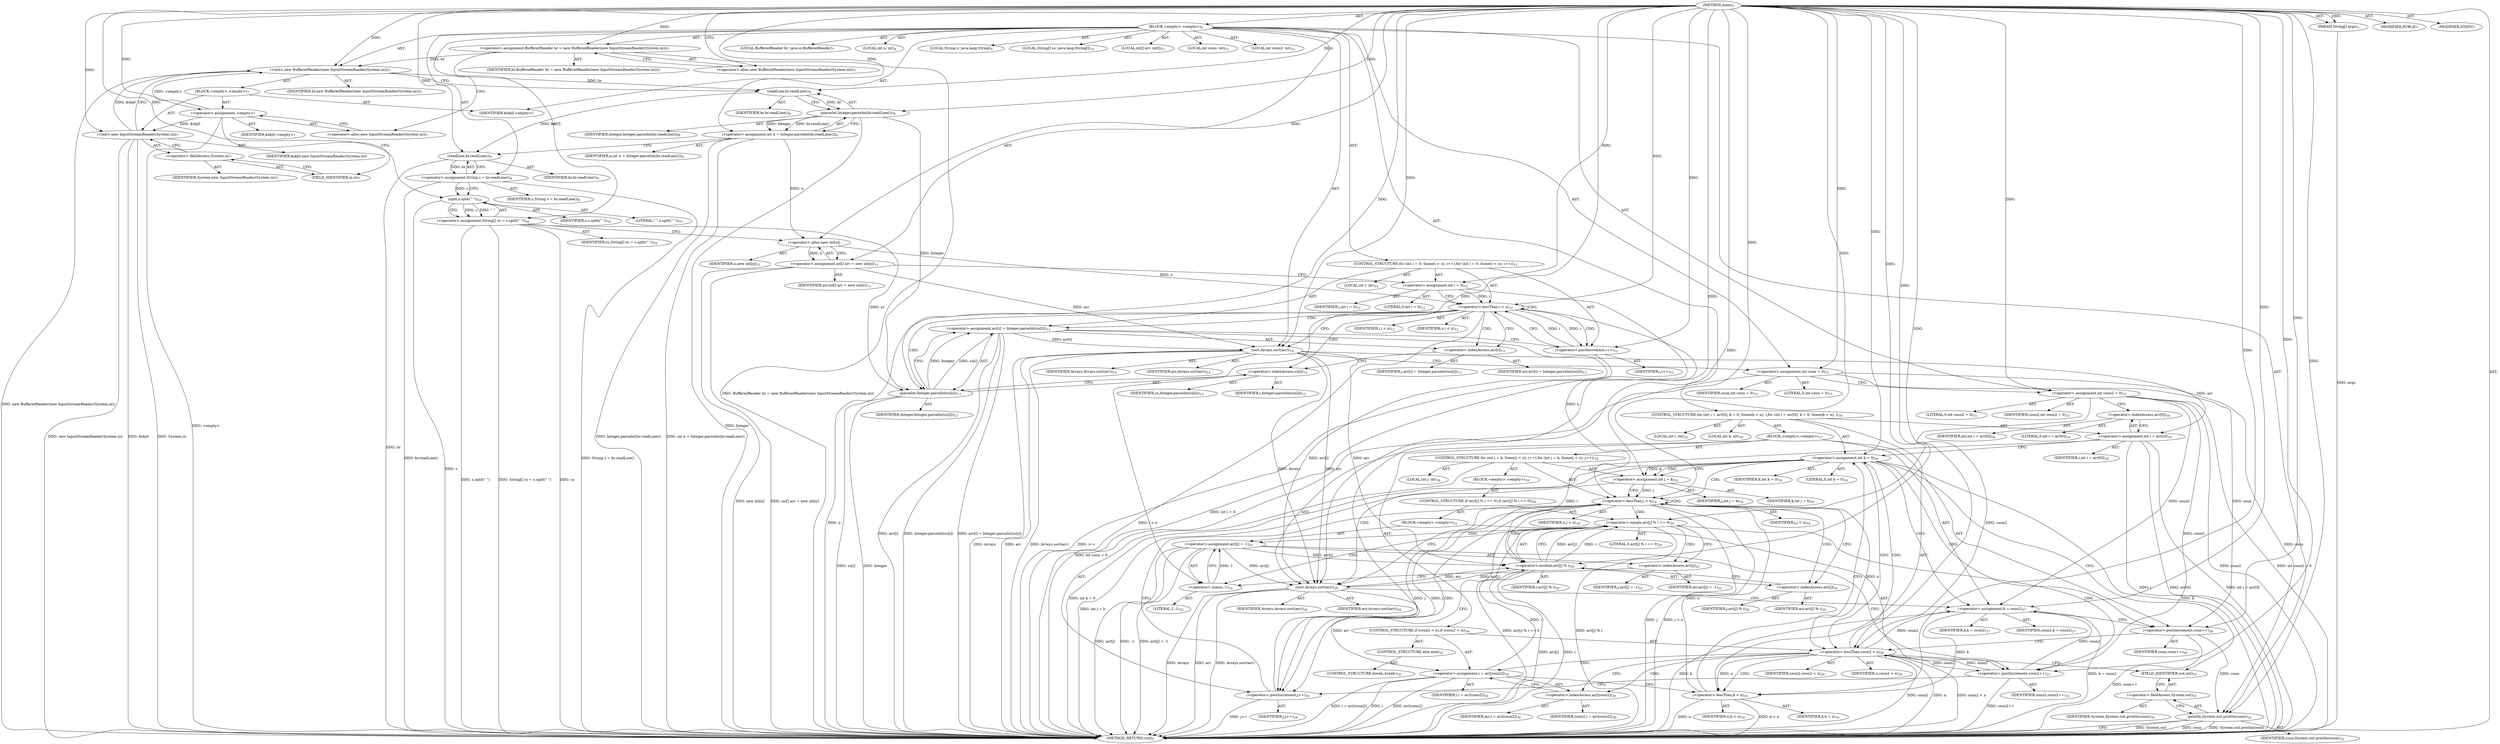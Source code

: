 digraph "main" {  
"19" [label = <(METHOD,main)<SUB>5</SUB>> ]
"20" [label = <(PARAM,String[] args)<SUB>5</SUB>> ]
"21" [label = <(BLOCK,&lt;empty&gt;,&lt;empty&gt;)<SUB>6</SUB>> ]
"4" [label = <(LOCAL,BufferedReader br: java.io.BufferedReader)<SUB>7</SUB>> ]
"22" [label = <(&lt;operator&gt;.assignment,BufferedReader br = new BufferedReader(new InputStreamReader(System.in)))<SUB>7</SUB>> ]
"23" [label = <(IDENTIFIER,br,BufferedReader br = new BufferedReader(new InputStreamReader(System.in)))<SUB>7</SUB>> ]
"24" [label = <(&lt;operator&gt;.alloc,new BufferedReader(new InputStreamReader(System.in)))<SUB>7</SUB>> ]
"25" [label = <(&lt;init&gt;,new BufferedReader(new InputStreamReader(System.in)))<SUB>7</SUB>> ]
"3" [label = <(IDENTIFIER,br,new BufferedReader(new InputStreamReader(System.in)))<SUB>7</SUB>> ]
"26" [label = <(BLOCK,&lt;empty&gt;,&lt;empty&gt;)<SUB>7</SUB>> ]
"27" [label = <(&lt;operator&gt;.assignment,&lt;empty&gt;)> ]
"28" [label = <(IDENTIFIER,$obj0,&lt;empty&gt;)> ]
"29" [label = <(&lt;operator&gt;.alloc,new InputStreamReader(System.in))<SUB>7</SUB>> ]
"30" [label = <(&lt;init&gt;,new InputStreamReader(System.in))<SUB>7</SUB>> ]
"31" [label = <(IDENTIFIER,$obj0,new InputStreamReader(System.in))> ]
"32" [label = <(&lt;operator&gt;.fieldAccess,System.in)<SUB>7</SUB>> ]
"33" [label = <(IDENTIFIER,System,new InputStreamReader(System.in))<SUB>7</SUB>> ]
"34" [label = <(FIELD_IDENTIFIER,in,in)<SUB>7</SUB>> ]
"35" [label = <(IDENTIFIER,$obj0,&lt;empty&gt;)> ]
"36" [label = <(LOCAL,int n: int)<SUB>8</SUB>> ]
"37" [label = <(&lt;operator&gt;.assignment,int n = Integer.parseInt(br.readLine()))<SUB>8</SUB>> ]
"38" [label = <(IDENTIFIER,n,int n = Integer.parseInt(br.readLine()))<SUB>8</SUB>> ]
"39" [label = <(parseInt,Integer.parseInt(br.readLine()))<SUB>8</SUB>> ]
"40" [label = <(IDENTIFIER,Integer,Integer.parseInt(br.readLine()))<SUB>8</SUB>> ]
"41" [label = <(readLine,br.readLine())<SUB>8</SUB>> ]
"42" [label = <(IDENTIFIER,br,br.readLine())<SUB>8</SUB>> ]
"43" [label = <(LOCAL,String s: java.lang.String)<SUB>9</SUB>> ]
"44" [label = <(&lt;operator&gt;.assignment,String s = br.readLine())<SUB>9</SUB>> ]
"45" [label = <(IDENTIFIER,s,String s = br.readLine())<SUB>9</SUB>> ]
"46" [label = <(readLine,br.readLine())<SUB>9</SUB>> ]
"47" [label = <(IDENTIFIER,br,br.readLine())<SUB>9</SUB>> ]
"48" [label = <(LOCAL,String[] ss: java.lang.String[])<SUB>10</SUB>> ]
"49" [label = <(&lt;operator&gt;.assignment,String[] ss = s.split(&quot; &quot;))<SUB>10</SUB>> ]
"50" [label = <(IDENTIFIER,ss,String[] ss = s.split(&quot; &quot;))<SUB>10</SUB>> ]
"51" [label = <(split,s.split(&quot; &quot;))<SUB>10</SUB>> ]
"52" [label = <(IDENTIFIER,s,s.split(&quot; &quot;))<SUB>10</SUB>> ]
"53" [label = <(LITERAL,&quot; &quot;,s.split(&quot; &quot;))<SUB>10</SUB>> ]
"54" [label = <(LOCAL,int[] arr: int[])<SUB>11</SUB>> ]
"55" [label = <(&lt;operator&gt;.assignment,int[] arr = new int[n])<SUB>11</SUB>> ]
"56" [label = <(IDENTIFIER,arr,int[] arr = new int[n])<SUB>11</SUB>> ]
"57" [label = <(&lt;operator&gt;.alloc,new int[n])> ]
"58" [label = <(IDENTIFIER,n,new int[n])<SUB>11</SUB>> ]
"59" [label = <(CONTROL_STRUCTURE,for (int i = 0; Some(i &lt; n); i++),for (int i = 0; Some(i &lt; n); i++))<SUB>12</SUB>> ]
"60" [label = <(LOCAL,int i: int)<SUB>12</SUB>> ]
"61" [label = <(&lt;operator&gt;.assignment,int i = 0)<SUB>12</SUB>> ]
"62" [label = <(IDENTIFIER,i,int i = 0)<SUB>12</SUB>> ]
"63" [label = <(LITERAL,0,int i = 0)<SUB>12</SUB>> ]
"64" [label = <(&lt;operator&gt;.lessThan,i &lt; n)<SUB>12</SUB>> ]
"65" [label = <(IDENTIFIER,i,i &lt; n)<SUB>12</SUB>> ]
"66" [label = <(IDENTIFIER,n,i &lt; n)<SUB>12</SUB>> ]
"67" [label = <(&lt;operator&gt;.postIncrement,i++)<SUB>12</SUB>> ]
"68" [label = <(IDENTIFIER,i,i++)<SUB>12</SUB>> ]
"69" [label = <(&lt;operator&gt;.assignment,arr[i] = Integer.parseInt(ss[i]))<SUB>13</SUB>> ]
"70" [label = <(&lt;operator&gt;.indexAccess,arr[i])<SUB>13</SUB>> ]
"71" [label = <(IDENTIFIER,arr,arr[i] = Integer.parseInt(ss[i]))<SUB>13</SUB>> ]
"72" [label = <(IDENTIFIER,i,arr[i] = Integer.parseInt(ss[i]))<SUB>13</SUB>> ]
"73" [label = <(parseInt,Integer.parseInt(ss[i]))<SUB>13</SUB>> ]
"74" [label = <(IDENTIFIER,Integer,Integer.parseInt(ss[i]))<SUB>13</SUB>> ]
"75" [label = <(&lt;operator&gt;.indexAccess,ss[i])<SUB>13</SUB>> ]
"76" [label = <(IDENTIFIER,ss,Integer.parseInt(ss[i]))<SUB>13</SUB>> ]
"77" [label = <(IDENTIFIER,i,Integer.parseInt(ss[i]))<SUB>13</SUB>> ]
"78" [label = <(sort,Arrays.sort(arr))<SUB>14</SUB>> ]
"79" [label = <(IDENTIFIER,Arrays,Arrays.sort(arr))<SUB>14</SUB>> ]
"80" [label = <(IDENTIFIER,arr,Arrays.sort(arr))<SUB>14</SUB>> ]
"81" [label = <(LOCAL,int coun: int)<SUB>15</SUB>> ]
"82" [label = <(LOCAL,int coun2: int)<SUB>15</SUB>> ]
"83" [label = <(&lt;operator&gt;.assignment,int coun = 0)<SUB>15</SUB>> ]
"84" [label = <(IDENTIFIER,coun,int coun = 0)<SUB>15</SUB>> ]
"85" [label = <(LITERAL,0,int coun = 0)<SUB>15</SUB>> ]
"86" [label = <(&lt;operator&gt;.assignment,int coun2 = 0)<SUB>15</SUB>> ]
"87" [label = <(IDENTIFIER,coun2,int coun2 = 0)<SUB>15</SUB>> ]
"88" [label = <(LITERAL,0,int coun2 = 0)<SUB>15</SUB>> ]
"89" [label = <(CONTROL_STRUCTURE,for (int i = arr[0], k = 0; Some(k &lt; n); ),for (int i = arr[0], k = 0; Some(k &lt; n); ))<SUB>16</SUB>> ]
"90" [label = <(LOCAL,int i: int)<SUB>16</SUB>> ]
"91" [label = <(LOCAL,int k: int)<SUB>16</SUB>> ]
"92" [label = <(&lt;operator&gt;.assignment,int i = arr[0])<SUB>16</SUB>> ]
"93" [label = <(IDENTIFIER,i,int i = arr[0])<SUB>16</SUB>> ]
"94" [label = <(&lt;operator&gt;.indexAccess,arr[0])<SUB>16</SUB>> ]
"95" [label = <(IDENTIFIER,arr,int i = arr[0])<SUB>16</SUB>> ]
"96" [label = <(LITERAL,0,int i = arr[0])<SUB>16</SUB>> ]
"97" [label = <(&lt;operator&gt;.assignment,int k = 0)<SUB>16</SUB>> ]
"98" [label = <(IDENTIFIER,k,int k = 0)<SUB>16</SUB>> ]
"99" [label = <(LITERAL,0,int k = 0)<SUB>16</SUB>> ]
"100" [label = <(&lt;operator&gt;.lessThan,k &lt; n)<SUB>16</SUB>> ]
"101" [label = <(IDENTIFIER,k,k &lt; n)<SUB>16</SUB>> ]
"102" [label = <(IDENTIFIER,n,k &lt; n)<SUB>16</SUB>> ]
"103" [label = <(BLOCK,&lt;empty&gt;,&lt;empty&gt;)<SUB>17</SUB>> ]
"104" [label = <(CONTROL_STRUCTURE,for (int j = k; Some(j &lt; n); j++),for (int j = k; Some(j &lt; n); j++))<SUB>18</SUB>> ]
"105" [label = <(LOCAL,int j: int)<SUB>18</SUB>> ]
"106" [label = <(&lt;operator&gt;.assignment,int j = k)<SUB>18</SUB>> ]
"107" [label = <(IDENTIFIER,j,int j = k)<SUB>18</SUB>> ]
"108" [label = <(IDENTIFIER,k,int j = k)<SUB>18</SUB>> ]
"109" [label = <(&lt;operator&gt;.lessThan,j &lt; n)<SUB>18</SUB>> ]
"110" [label = <(IDENTIFIER,j,j &lt; n)<SUB>18</SUB>> ]
"111" [label = <(IDENTIFIER,n,j &lt; n)<SUB>18</SUB>> ]
"112" [label = <(&lt;operator&gt;.postIncrement,j++)<SUB>18</SUB>> ]
"113" [label = <(IDENTIFIER,j,j++)<SUB>18</SUB>> ]
"114" [label = <(BLOCK,&lt;empty&gt;,&lt;empty&gt;)<SUB>19</SUB>> ]
"115" [label = <(CONTROL_STRUCTURE,if (arr[j] % i == 0),if (arr[j] % i == 0))<SUB>20</SUB>> ]
"116" [label = <(&lt;operator&gt;.equals,arr[j] % i == 0)<SUB>20</SUB>> ]
"117" [label = <(&lt;operator&gt;.modulo,arr[j] % i)<SUB>20</SUB>> ]
"118" [label = <(&lt;operator&gt;.indexAccess,arr[j])<SUB>20</SUB>> ]
"119" [label = <(IDENTIFIER,arr,arr[j] % i)<SUB>20</SUB>> ]
"120" [label = <(IDENTIFIER,j,arr[j] % i)<SUB>20</SUB>> ]
"121" [label = <(IDENTIFIER,i,arr[j] % i)<SUB>20</SUB>> ]
"122" [label = <(LITERAL,0,arr[j] % i == 0)<SUB>20</SUB>> ]
"123" [label = <(BLOCK,&lt;empty&gt;,&lt;empty&gt;)<SUB>21</SUB>> ]
"124" [label = <(&lt;operator&gt;.assignment,arr[j] = -1)<SUB>22</SUB>> ]
"125" [label = <(&lt;operator&gt;.indexAccess,arr[j])<SUB>22</SUB>> ]
"126" [label = <(IDENTIFIER,arr,arr[j] = -1)<SUB>22</SUB>> ]
"127" [label = <(IDENTIFIER,j,arr[j] = -1)<SUB>22</SUB>> ]
"128" [label = <(&lt;operator&gt;.minus,-1)<SUB>22</SUB>> ]
"129" [label = <(LITERAL,1,-1)<SUB>22</SUB>> ]
"130" [label = <(&lt;operator&gt;.postIncrement,coun2++)<SUB>23</SUB>> ]
"131" [label = <(IDENTIFIER,coun2,coun2++)<SUB>23</SUB>> ]
"132" [label = <(sort,Arrays.sort(arr))<SUB>26</SUB>> ]
"133" [label = <(IDENTIFIER,Arrays,Arrays.sort(arr))<SUB>26</SUB>> ]
"134" [label = <(IDENTIFIER,arr,Arrays.sort(arr))<SUB>26</SUB>> ]
"135" [label = <(&lt;operator&gt;.assignment,k = coun2)<SUB>27</SUB>> ]
"136" [label = <(IDENTIFIER,k,k = coun2)<SUB>27</SUB>> ]
"137" [label = <(IDENTIFIER,coun2,k = coun2)<SUB>27</SUB>> ]
"138" [label = <(&lt;operator&gt;.postIncrement,coun++)<SUB>28</SUB>> ]
"139" [label = <(IDENTIFIER,coun,coun++)<SUB>28</SUB>> ]
"140" [label = <(CONTROL_STRUCTURE,if (coun2 &lt; n),if (coun2 &lt; n))<SUB>29</SUB>> ]
"141" [label = <(&lt;operator&gt;.lessThan,coun2 &lt; n)<SUB>29</SUB>> ]
"142" [label = <(IDENTIFIER,coun2,coun2 &lt; n)<SUB>29</SUB>> ]
"143" [label = <(IDENTIFIER,n,coun2 &lt; n)<SUB>29</SUB>> ]
"144" [label = <(&lt;operator&gt;.assignment,i = arr[coun2])<SUB>30</SUB>> ]
"145" [label = <(IDENTIFIER,i,i = arr[coun2])<SUB>30</SUB>> ]
"146" [label = <(&lt;operator&gt;.indexAccess,arr[coun2])<SUB>30</SUB>> ]
"147" [label = <(IDENTIFIER,arr,i = arr[coun2])<SUB>30</SUB>> ]
"148" [label = <(IDENTIFIER,coun2,i = arr[coun2])<SUB>30</SUB>> ]
"149" [label = <(CONTROL_STRUCTURE,else,else)<SUB>32</SUB>> ]
"150" [label = <(CONTROL_STRUCTURE,break;,break;)<SUB>32</SUB>> ]
"151" [label = <(println,System.out.println(coun))<SUB>35</SUB>> ]
"152" [label = <(&lt;operator&gt;.fieldAccess,System.out)<SUB>35</SUB>> ]
"153" [label = <(IDENTIFIER,System,System.out.println(coun))<SUB>35</SUB>> ]
"154" [label = <(FIELD_IDENTIFIER,out,out)<SUB>35</SUB>> ]
"155" [label = <(IDENTIFIER,coun,System.out.println(coun))<SUB>35</SUB>> ]
"156" [label = <(MODIFIER,PUBLIC)> ]
"157" [label = <(MODIFIER,STATIC)> ]
"158" [label = <(METHOD_RETURN,void)<SUB>5</SUB>> ]
  "19" -> "20"  [ label = "AST: "] 
  "19" -> "21"  [ label = "AST: "] 
  "19" -> "156"  [ label = "AST: "] 
  "19" -> "157"  [ label = "AST: "] 
  "19" -> "158"  [ label = "AST: "] 
  "21" -> "4"  [ label = "AST: "] 
  "21" -> "22"  [ label = "AST: "] 
  "21" -> "25"  [ label = "AST: "] 
  "21" -> "36"  [ label = "AST: "] 
  "21" -> "37"  [ label = "AST: "] 
  "21" -> "43"  [ label = "AST: "] 
  "21" -> "44"  [ label = "AST: "] 
  "21" -> "48"  [ label = "AST: "] 
  "21" -> "49"  [ label = "AST: "] 
  "21" -> "54"  [ label = "AST: "] 
  "21" -> "55"  [ label = "AST: "] 
  "21" -> "59"  [ label = "AST: "] 
  "21" -> "78"  [ label = "AST: "] 
  "21" -> "81"  [ label = "AST: "] 
  "21" -> "82"  [ label = "AST: "] 
  "21" -> "83"  [ label = "AST: "] 
  "21" -> "86"  [ label = "AST: "] 
  "21" -> "89"  [ label = "AST: "] 
  "21" -> "151"  [ label = "AST: "] 
  "22" -> "23"  [ label = "AST: "] 
  "22" -> "24"  [ label = "AST: "] 
  "25" -> "3"  [ label = "AST: "] 
  "25" -> "26"  [ label = "AST: "] 
  "26" -> "27"  [ label = "AST: "] 
  "26" -> "30"  [ label = "AST: "] 
  "26" -> "35"  [ label = "AST: "] 
  "27" -> "28"  [ label = "AST: "] 
  "27" -> "29"  [ label = "AST: "] 
  "30" -> "31"  [ label = "AST: "] 
  "30" -> "32"  [ label = "AST: "] 
  "32" -> "33"  [ label = "AST: "] 
  "32" -> "34"  [ label = "AST: "] 
  "37" -> "38"  [ label = "AST: "] 
  "37" -> "39"  [ label = "AST: "] 
  "39" -> "40"  [ label = "AST: "] 
  "39" -> "41"  [ label = "AST: "] 
  "41" -> "42"  [ label = "AST: "] 
  "44" -> "45"  [ label = "AST: "] 
  "44" -> "46"  [ label = "AST: "] 
  "46" -> "47"  [ label = "AST: "] 
  "49" -> "50"  [ label = "AST: "] 
  "49" -> "51"  [ label = "AST: "] 
  "51" -> "52"  [ label = "AST: "] 
  "51" -> "53"  [ label = "AST: "] 
  "55" -> "56"  [ label = "AST: "] 
  "55" -> "57"  [ label = "AST: "] 
  "57" -> "58"  [ label = "AST: "] 
  "59" -> "60"  [ label = "AST: "] 
  "59" -> "61"  [ label = "AST: "] 
  "59" -> "64"  [ label = "AST: "] 
  "59" -> "67"  [ label = "AST: "] 
  "59" -> "69"  [ label = "AST: "] 
  "61" -> "62"  [ label = "AST: "] 
  "61" -> "63"  [ label = "AST: "] 
  "64" -> "65"  [ label = "AST: "] 
  "64" -> "66"  [ label = "AST: "] 
  "67" -> "68"  [ label = "AST: "] 
  "69" -> "70"  [ label = "AST: "] 
  "69" -> "73"  [ label = "AST: "] 
  "70" -> "71"  [ label = "AST: "] 
  "70" -> "72"  [ label = "AST: "] 
  "73" -> "74"  [ label = "AST: "] 
  "73" -> "75"  [ label = "AST: "] 
  "75" -> "76"  [ label = "AST: "] 
  "75" -> "77"  [ label = "AST: "] 
  "78" -> "79"  [ label = "AST: "] 
  "78" -> "80"  [ label = "AST: "] 
  "83" -> "84"  [ label = "AST: "] 
  "83" -> "85"  [ label = "AST: "] 
  "86" -> "87"  [ label = "AST: "] 
  "86" -> "88"  [ label = "AST: "] 
  "89" -> "90"  [ label = "AST: "] 
  "89" -> "91"  [ label = "AST: "] 
  "89" -> "92"  [ label = "AST: "] 
  "89" -> "97"  [ label = "AST: "] 
  "89" -> "100"  [ label = "AST: "] 
  "89" -> "103"  [ label = "AST: "] 
  "92" -> "93"  [ label = "AST: "] 
  "92" -> "94"  [ label = "AST: "] 
  "94" -> "95"  [ label = "AST: "] 
  "94" -> "96"  [ label = "AST: "] 
  "97" -> "98"  [ label = "AST: "] 
  "97" -> "99"  [ label = "AST: "] 
  "100" -> "101"  [ label = "AST: "] 
  "100" -> "102"  [ label = "AST: "] 
  "103" -> "104"  [ label = "AST: "] 
  "103" -> "132"  [ label = "AST: "] 
  "103" -> "135"  [ label = "AST: "] 
  "103" -> "138"  [ label = "AST: "] 
  "103" -> "140"  [ label = "AST: "] 
  "104" -> "105"  [ label = "AST: "] 
  "104" -> "106"  [ label = "AST: "] 
  "104" -> "109"  [ label = "AST: "] 
  "104" -> "112"  [ label = "AST: "] 
  "104" -> "114"  [ label = "AST: "] 
  "106" -> "107"  [ label = "AST: "] 
  "106" -> "108"  [ label = "AST: "] 
  "109" -> "110"  [ label = "AST: "] 
  "109" -> "111"  [ label = "AST: "] 
  "112" -> "113"  [ label = "AST: "] 
  "114" -> "115"  [ label = "AST: "] 
  "115" -> "116"  [ label = "AST: "] 
  "115" -> "123"  [ label = "AST: "] 
  "116" -> "117"  [ label = "AST: "] 
  "116" -> "122"  [ label = "AST: "] 
  "117" -> "118"  [ label = "AST: "] 
  "117" -> "121"  [ label = "AST: "] 
  "118" -> "119"  [ label = "AST: "] 
  "118" -> "120"  [ label = "AST: "] 
  "123" -> "124"  [ label = "AST: "] 
  "123" -> "130"  [ label = "AST: "] 
  "124" -> "125"  [ label = "AST: "] 
  "124" -> "128"  [ label = "AST: "] 
  "125" -> "126"  [ label = "AST: "] 
  "125" -> "127"  [ label = "AST: "] 
  "128" -> "129"  [ label = "AST: "] 
  "130" -> "131"  [ label = "AST: "] 
  "132" -> "133"  [ label = "AST: "] 
  "132" -> "134"  [ label = "AST: "] 
  "135" -> "136"  [ label = "AST: "] 
  "135" -> "137"  [ label = "AST: "] 
  "138" -> "139"  [ label = "AST: "] 
  "140" -> "141"  [ label = "AST: "] 
  "140" -> "144"  [ label = "AST: "] 
  "140" -> "149"  [ label = "AST: "] 
  "141" -> "142"  [ label = "AST: "] 
  "141" -> "143"  [ label = "AST: "] 
  "144" -> "145"  [ label = "AST: "] 
  "144" -> "146"  [ label = "AST: "] 
  "146" -> "147"  [ label = "AST: "] 
  "146" -> "148"  [ label = "AST: "] 
  "149" -> "150"  [ label = "AST: "] 
  "151" -> "152"  [ label = "AST: "] 
  "151" -> "155"  [ label = "AST: "] 
  "152" -> "153"  [ label = "AST: "] 
  "152" -> "154"  [ label = "AST: "] 
  "22" -> "29"  [ label = "CFG: "] 
  "25" -> "41"  [ label = "CFG: "] 
  "37" -> "46"  [ label = "CFG: "] 
  "44" -> "51"  [ label = "CFG: "] 
  "49" -> "57"  [ label = "CFG: "] 
  "55" -> "61"  [ label = "CFG: "] 
  "78" -> "83"  [ label = "CFG: "] 
  "83" -> "86"  [ label = "CFG: "] 
  "86" -> "94"  [ label = "CFG: "] 
  "151" -> "158"  [ label = "CFG: "] 
  "24" -> "22"  [ label = "CFG: "] 
  "39" -> "37"  [ label = "CFG: "] 
  "46" -> "44"  [ label = "CFG: "] 
  "51" -> "49"  [ label = "CFG: "] 
  "57" -> "55"  [ label = "CFG: "] 
  "61" -> "64"  [ label = "CFG: "] 
  "64" -> "70"  [ label = "CFG: "] 
  "64" -> "78"  [ label = "CFG: "] 
  "67" -> "64"  [ label = "CFG: "] 
  "69" -> "67"  [ label = "CFG: "] 
  "92" -> "97"  [ label = "CFG: "] 
  "97" -> "106"  [ label = "CFG: "] 
  "97" -> "154"  [ label = "CFG: "] 
  "100" -> "97"  [ label = "CFG: "] 
  "152" -> "151"  [ label = "CFG: "] 
  "27" -> "34"  [ label = "CFG: "] 
  "30" -> "25"  [ label = "CFG: "] 
  "41" -> "39"  [ label = "CFG: "] 
  "70" -> "75"  [ label = "CFG: "] 
  "73" -> "69"  [ label = "CFG: "] 
  "94" -> "92"  [ label = "CFG: "] 
  "132" -> "135"  [ label = "CFG: "] 
  "135" -> "138"  [ label = "CFG: "] 
  "138" -> "141"  [ label = "CFG: "] 
  "154" -> "152"  [ label = "CFG: "] 
  "29" -> "27"  [ label = "CFG: "] 
  "32" -> "30"  [ label = "CFG: "] 
  "75" -> "73"  [ label = "CFG: "] 
  "106" -> "109"  [ label = "CFG: "] 
  "109" -> "118"  [ label = "CFG: "] 
  "109" -> "132"  [ label = "CFG: "] 
  "112" -> "109"  [ label = "CFG: "] 
  "141" -> "146"  [ label = "CFG: "] 
  "141" -> "154"  [ label = "CFG: "] 
  "144" -> "100"  [ label = "CFG: "] 
  "34" -> "32"  [ label = "CFG: "] 
  "146" -> "144"  [ label = "CFG: "] 
  "116" -> "125"  [ label = "CFG: "] 
  "116" -> "112"  [ label = "CFG: "] 
  "117" -> "116"  [ label = "CFG: "] 
  "124" -> "130"  [ label = "CFG: "] 
  "130" -> "112"  [ label = "CFG: "] 
  "118" -> "117"  [ label = "CFG: "] 
  "125" -> "128"  [ label = "CFG: "] 
  "128" -> "124"  [ label = "CFG: "] 
  "19" -> "24"  [ label = "CFG: "] 
  "20" -> "158"  [ label = "DDG: args"] 
  "22" -> "158"  [ label = "DDG: BufferedReader br = new BufferedReader(new InputStreamReader(System.in))"] 
  "27" -> "158"  [ label = "DDG: &lt;empty&gt;"] 
  "30" -> "158"  [ label = "DDG: $obj0"] 
  "30" -> "158"  [ label = "DDG: System.in"] 
  "30" -> "158"  [ label = "DDG: new InputStreamReader(System.in)"] 
  "25" -> "158"  [ label = "DDG: new BufferedReader(new InputStreamReader(System.in))"] 
  "39" -> "158"  [ label = "DDG: Integer"] 
  "37" -> "158"  [ label = "DDG: Integer.parseInt(br.readLine())"] 
  "37" -> "158"  [ label = "DDG: int n = Integer.parseInt(br.readLine())"] 
  "46" -> "158"  [ label = "DDG: br"] 
  "44" -> "158"  [ label = "DDG: br.readLine()"] 
  "44" -> "158"  [ label = "DDG: String s = br.readLine()"] 
  "49" -> "158"  [ label = "DDG: ss"] 
  "51" -> "158"  [ label = "DDG: s"] 
  "49" -> "158"  [ label = "DDG: s.split(&quot; &quot;)"] 
  "49" -> "158"  [ label = "DDG: String[] ss = s.split(&quot; &quot;)"] 
  "55" -> "158"  [ label = "DDG: new int[n]"] 
  "55" -> "158"  [ label = "DDG: int[] arr = new int[n]"] 
  "61" -> "158"  [ label = "DDG: int i = 0"] 
  "64" -> "158"  [ label = "DDG: n"] 
  "64" -> "158"  [ label = "DDG: i &lt; n"] 
  "78" -> "158"  [ label = "DDG: Arrays"] 
  "78" -> "158"  [ label = "DDG: arr"] 
  "78" -> "158"  [ label = "DDG: Arrays.sort(arr)"] 
  "83" -> "158"  [ label = "DDG: int coun = 0"] 
  "86" -> "158"  [ label = "DDG: coun2"] 
  "86" -> "158"  [ label = "DDG: int coun2 = 0"] 
  "92" -> "158"  [ label = "DDG: i"] 
  "92" -> "158"  [ label = "DDG: arr[0]"] 
  "92" -> "158"  [ label = "DDG: int i = arr[0]"] 
  "97" -> "158"  [ label = "DDG: k"] 
  "97" -> "158"  [ label = "DDG: int k = 0"] 
  "106" -> "158"  [ label = "DDG: int j = k"] 
  "109" -> "158"  [ label = "DDG: j"] 
  "109" -> "158"  [ label = "DDG: j &lt; n"] 
  "132" -> "158"  [ label = "DDG: Arrays"] 
  "132" -> "158"  [ label = "DDG: arr"] 
  "132" -> "158"  [ label = "DDG: Arrays.sort(arr)"] 
  "135" -> "158"  [ label = "DDG: k"] 
  "135" -> "158"  [ label = "DDG: k = coun2"] 
  "138" -> "158"  [ label = "DDG: coun++"] 
  "141" -> "158"  [ label = "DDG: coun2"] 
  "141" -> "158"  [ label = "DDG: n"] 
  "141" -> "158"  [ label = "DDG: coun2 &lt; n"] 
  "151" -> "158"  [ label = "DDG: System.out"] 
  "151" -> "158"  [ label = "DDG: coun"] 
  "151" -> "158"  [ label = "DDG: System.out.println(coun)"] 
  "144" -> "158"  [ label = "DDG: i"] 
  "144" -> "158"  [ label = "DDG: arr[coun2]"] 
  "144" -> "158"  [ label = "DDG: i = arr[coun2]"] 
  "100" -> "158"  [ label = "DDG: n"] 
  "100" -> "158"  [ label = "DDG: k &lt; n"] 
  "117" -> "158"  [ label = "DDG: arr[j]"] 
  "117" -> "158"  [ label = "DDG: i"] 
  "116" -> "158"  [ label = "DDG: arr[j] % i"] 
  "116" -> "158"  [ label = "DDG: arr[j] % i == 0"] 
  "124" -> "158"  [ label = "DDG: arr[j]"] 
  "124" -> "158"  [ label = "DDG: -1"] 
  "124" -> "158"  [ label = "DDG: arr[j] = -1"] 
  "130" -> "158"  [ label = "DDG: coun2++"] 
  "112" -> "158"  [ label = "DDG: j++"] 
  "69" -> "158"  [ label = "DDG: arr[i]"] 
  "73" -> "158"  [ label = "DDG: Integer"] 
  "73" -> "158"  [ label = "DDG: ss[i]"] 
  "69" -> "158"  [ label = "DDG: Integer.parseInt(ss[i])"] 
  "69" -> "158"  [ label = "DDG: arr[i] = Integer.parseInt(ss[i])"] 
  "67" -> "158"  [ label = "DDG: i++"] 
  "19" -> "20"  [ label = "DDG: "] 
  "19" -> "22"  [ label = "DDG: "] 
  "39" -> "37"  [ label = "DDG: Integer"] 
  "39" -> "37"  [ label = "DDG: br.readLine()"] 
  "46" -> "44"  [ label = "DDG: br"] 
  "51" -> "49"  [ label = "DDG: s"] 
  "51" -> "49"  [ label = "DDG: &quot; &quot;"] 
  "57" -> "55"  [ label = "DDG: n"] 
  "19" -> "83"  [ label = "DDG: "] 
  "19" -> "86"  [ label = "DDG: "] 
  "22" -> "25"  [ label = "DDG: br"] 
  "19" -> "25"  [ label = "DDG: "] 
  "27" -> "25"  [ label = "DDG: &lt;empty&gt;"] 
  "30" -> "25"  [ label = "DDG: $obj0"] 
  "19" -> "61"  [ label = "DDG: "] 
  "73" -> "69"  [ label = "DDG: Integer"] 
  "73" -> "69"  [ label = "DDG: ss[i]"] 
  "19" -> "78"  [ label = "DDG: "] 
  "55" -> "78"  [ label = "DDG: arr"] 
  "69" -> "78"  [ label = "DDG: arr[i]"] 
  "78" -> "92"  [ label = "DDG: arr"] 
  "19" -> "97"  [ label = "DDG: "] 
  "83" -> "151"  [ label = "DDG: coun"] 
  "138" -> "151"  [ label = "DDG: coun"] 
  "19" -> "151"  [ label = "DDG: "] 
  "19" -> "27"  [ label = "DDG: "] 
  "19" -> "35"  [ label = "DDG: "] 
  "19" -> "39"  [ label = "DDG: "] 
  "41" -> "39"  [ label = "DDG: br"] 
  "41" -> "46"  [ label = "DDG: br"] 
  "19" -> "46"  [ label = "DDG: "] 
  "44" -> "51"  [ label = "DDG: s"] 
  "19" -> "51"  [ label = "DDG: "] 
  "37" -> "57"  [ label = "DDG: n"] 
  "19" -> "57"  [ label = "DDG: "] 
  "61" -> "64"  [ label = "DDG: i"] 
  "67" -> "64"  [ label = "DDG: i"] 
  "19" -> "64"  [ label = "DDG: "] 
  "57" -> "64"  [ label = "DDG: n"] 
  "64" -> "67"  [ label = "DDG: i"] 
  "19" -> "67"  [ label = "DDG: "] 
  "135" -> "100"  [ label = "DDG: k"] 
  "19" -> "100"  [ label = "DDG: "] 
  "141" -> "100"  [ label = "DDG: n"] 
  "86" -> "135"  [ label = "DDG: coun2"] 
  "141" -> "135"  [ label = "DDG: coun2"] 
  "130" -> "135"  [ label = "DDG: coun2"] 
  "19" -> "135"  [ label = "DDG: "] 
  "27" -> "30"  [ label = "DDG: $obj0"] 
  "19" -> "30"  [ label = "DDG: "] 
  "25" -> "41"  [ label = "DDG: br"] 
  "19" -> "41"  [ label = "DDG: "] 
  "39" -> "73"  [ label = "DDG: Integer"] 
  "19" -> "73"  [ label = "DDG: "] 
  "49" -> "73"  [ label = "DDG: ss"] 
  "97" -> "106"  [ label = "DDG: k"] 
  "19" -> "106"  [ label = "DDG: "] 
  "78" -> "132"  [ label = "DDG: Arrays"] 
  "19" -> "132"  [ label = "DDG: "] 
  "78" -> "132"  [ label = "DDG: arr"] 
  "117" -> "132"  [ label = "DDG: arr[j]"] 
  "124" -> "132"  [ label = "DDG: arr[j]"] 
  "69" -> "132"  [ label = "DDG: arr[i]"] 
  "83" -> "138"  [ label = "DDG: coun"] 
  "19" -> "138"  [ label = "DDG: "] 
  "132" -> "144"  [ label = "DDG: arr"] 
  "106" -> "109"  [ label = "DDG: j"] 
  "112" -> "109"  [ label = "DDG: j"] 
  "19" -> "109"  [ label = "DDG: "] 
  "64" -> "109"  [ label = "DDG: n"] 
  "100" -> "109"  [ label = "DDG: n"] 
  "109" -> "112"  [ label = "DDG: j"] 
  "19" -> "112"  [ label = "DDG: "] 
  "19" -> "141"  [ label = "DDG: "] 
  "86" -> "141"  [ label = "DDG: coun2"] 
  "130" -> "141"  [ label = "DDG: coun2"] 
  "109" -> "141"  [ label = "DDG: n"] 
  "117" -> "116"  [ label = "DDG: arr[j]"] 
  "117" -> "116"  [ label = "DDG: i"] 
  "19" -> "116"  [ label = "DDG: "] 
  "128" -> "124"  [ label = "DDG: 1"] 
  "78" -> "117"  [ label = "DDG: arr"] 
  "132" -> "117"  [ label = "DDG: arr"] 
  "124" -> "117"  [ label = "DDG: arr[j]"] 
  "92" -> "117"  [ label = "DDG: i"] 
  "144" -> "117"  [ label = "DDG: i"] 
  "19" -> "117"  [ label = "DDG: "] 
  "86" -> "130"  [ label = "DDG: coun2"] 
  "141" -> "130"  [ label = "DDG: coun2"] 
  "19" -> "130"  [ label = "DDG: "] 
  "19" -> "128"  [ label = "DDG: "] 
  "64" -> "73"  [ label = "CDG: "] 
  "64" -> "64"  [ label = "CDG: "] 
  "64" -> "75"  [ label = "CDG: "] 
  "64" -> "69"  [ label = "CDG: "] 
  "64" -> "67"  [ label = "CDG: "] 
  "64" -> "70"  [ label = "CDG: "] 
  "97" -> "141"  [ label = "CDG: "] 
  "97" -> "132"  [ label = "CDG: "] 
  "97" -> "106"  [ label = "CDG: "] 
  "97" -> "138"  [ label = "CDG: "] 
  "97" -> "135"  [ label = "CDG: "] 
  "97" -> "109"  [ label = "CDG: "] 
  "109" -> "116"  [ label = "CDG: "] 
  "109" -> "112"  [ label = "CDG: "] 
  "109" -> "118"  [ label = "CDG: "] 
  "109" -> "117"  [ label = "CDG: "] 
  "109" -> "109"  [ label = "CDG: "] 
  "141" -> "146"  [ label = "CDG: "] 
  "141" -> "144"  [ label = "CDG: "] 
  "141" -> "97"  [ label = "CDG: "] 
  "141" -> "100"  [ label = "CDG: "] 
  "116" -> "128"  [ label = "CDG: "] 
  "116" -> "130"  [ label = "CDG: "] 
  "116" -> "124"  [ label = "CDG: "] 
  "116" -> "125"  [ label = "CDG: "] 
}
